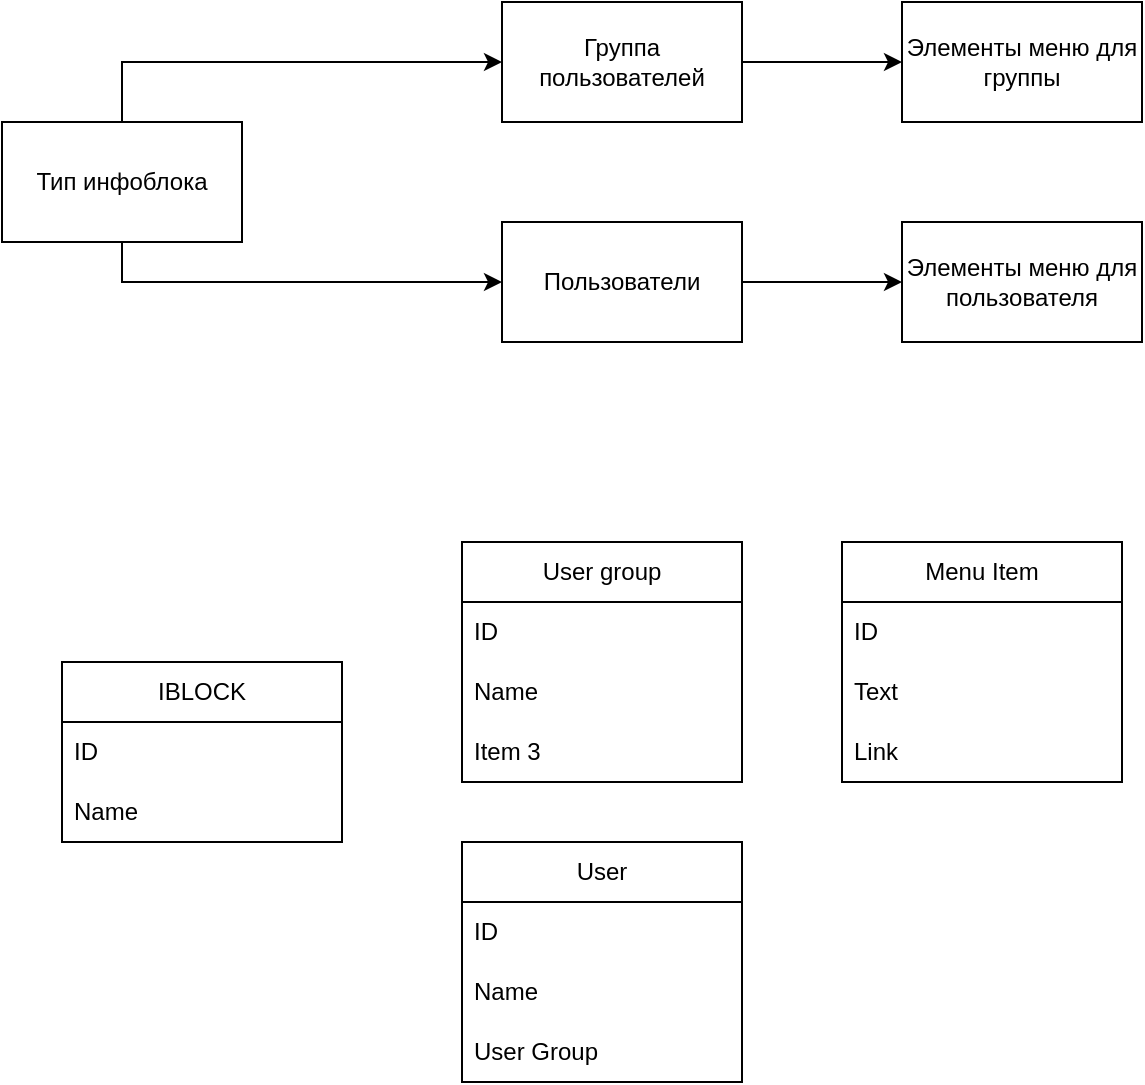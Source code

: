 <mxfile version="23.1.2" type="github">
  <diagram name="Page-1" id="EuUkEypdlGgZr67mnSQm">
    <mxGraphModel dx="646" dy="361" grid="1" gridSize="10" guides="1" tooltips="1" connect="1" arrows="1" fold="1" page="1" pageScale="1" pageWidth="850" pageHeight="1100" math="0" shadow="0">
      <root>
        <mxCell id="0" />
        <mxCell id="1" parent="0" />
        <mxCell id="vFX9jhAZ3rr9ReOf08OR-3" value="" style="edgeStyle=orthogonalEdgeStyle;rounded=0;orthogonalLoop=1;jettySize=auto;html=1;" edge="1" parent="1" source="vFX9jhAZ3rr9ReOf08OR-1" target="vFX9jhAZ3rr9ReOf08OR-2">
          <mxGeometry relative="1" as="geometry">
            <Array as="points">
              <mxPoint x="80" y="310" />
            </Array>
          </mxGeometry>
        </mxCell>
        <mxCell id="vFX9jhAZ3rr9ReOf08OR-7" value="" style="edgeStyle=orthogonalEdgeStyle;rounded=0;orthogonalLoop=1;jettySize=auto;html=1;" edge="1" parent="1" source="vFX9jhAZ3rr9ReOf08OR-1" target="vFX9jhAZ3rr9ReOf08OR-6">
          <mxGeometry relative="1" as="geometry">
            <Array as="points">
              <mxPoint x="80" y="420" />
            </Array>
          </mxGeometry>
        </mxCell>
        <mxCell id="vFX9jhAZ3rr9ReOf08OR-1" value="Тип инфоблока" style="rounded=0;whiteSpace=wrap;html=1;" vertex="1" parent="1">
          <mxGeometry x="20" y="340" width="120" height="60" as="geometry" />
        </mxCell>
        <mxCell id="vFX9jhAZ3rr9ReOf08OR-5" value="" style="edgeStyle=orthogonalEdgeStyle;rounded=0;orthogonalLoop=1;jettySize=auto;html=1;" edge="1" parent="1" source="vFX9jhAZ3rr9ReOf08OR-2" target="vFX9jhAZ3rr9ReOf08OR-4">
          <mxGeometry relative="1" as="geometry" />
        </mxCell>
        <mxCell id="vFX9jhAZ3rr9ReOf08OR-2" value="Группа пользователей" style="rounded=0;whiteSpace=wrap;html=1;" vertex="1" parent="1">
          <mxGeometry x="270" y="280" width="120" height="60" as="geometry" />
        </mxCell>
        <mxCell id="vFX9jhAZ3rr9ReOf08OR-4" value="Элементы меню для группы" style="rounded=0;whiteSpace=wrap;html=1;" vertex="1" parent="1">
          <mxGeometry x="470" y="280" width="120" height="60" as="geometry" />
        </mxCell>
        <mxCell id="vFX9jhAZ3rr9ReOf08OR-9" value="" style="edgeStyle=orthogonalEdgeStyle;rounded=0;orthogonalLoop=1;jettySize=auto;html=1;" edge="1" parent="1" source="vFX9jhAZ3rr9ReOf08OR-6" target="vFX9jhAZ3rr9ReOf08OR-8">
          <mxGeometry relative="1" as="geometry" />
        </mxCell>
        <mxCell id="vFX9jhAZ3rr9ReOf08OR-6" value="Пользователи" style="rounded=0;whiteSpace=wrap;html=1;" vertex="1" parent="1">
          <mxGeometry x="270" y="390" width="120" height="60" as="geometry" />
        </mxCell>
        <mxCell id="vFX9jhAZ3rr9ReOf08OR-8" value="Элементы меню для пользователя" style="rounded=0;whiteSpace=wrap;html=1;" vertex="1" parent="1">
          <mxGeometry x="470" y="390" width="120" height="60" as="geometry" />
        </mxCell>
        <mxCell id="vFX9jhAZ3rr9ReOf08OR-10" value="IBLOCK" style="swimlane;fontStyle=0;childLayout=stackLayout;horizontal=1;startSize=30;horizontalStack=0;resizeParent=1;resizeParentMax=0;resizeLast=0;collapsible=1;marginBottom=0;whiteSpace=wrap;html=1;" vertex="1" parent="1">
          <mxGeometry x="50" y="610" width="140" height="90" as="geometry" />
        </mxCell>
        <mxCell id="vFX9jhAZ3rr9ReOf08OR-11" value="ID" style="text;strokeColor=none;fillColor=none;align=left;verticalAlign=middle;spacingLeft=4;spacingRight=4;overflow=hidden;points=[[0,0.5],[1,0.5]];portConstraint=eastwest;rotatable=0;whiteSpace=wrap;html=1;" vertex="1" parent="vFX9jhAZ3rr9ReOf08OR-10">
          <mxGeometry y="30" width="140" height="30" as="geometry" />
        </mxCell>
        <mxCell id="vFX9jhAZ3rr9ReOf08OR-12" value="Name" style="text;strokeColor=none;fillColor=none;align=left;verticalAlign=middle;spacingLeft=4;spacingRight=4;overflow=hidden;points=[[0,0.5],[1,0.5]];portConstraint=eastwest;rotatable=0;whiteSpace=wrap;html=1;" vertex="1" parent="vFX9jhAZ3rr9ReOf08OR-10">
          <mxGeometry y="60" width="140" height="30" as="geometry" />
        </mxCell>
        <mxCell id="vFX9jhAZ3rr9ReOf08OR-14" value="User group" style="swimlane;fontStyle=0;childLayout=stackLayout;horizontal=1;startSize=30;horizontalStack=0;resizeParent=1;resizeParentMax=0;resizeLast=0;collapsible=1;marginBottom=0;whiteSpace=wrap;html=1;" vertex="1" parent="1">
          <mxGeometry x="250" y="550" width="140" height="120" as="geometry" />
        </mxCell>
        <mxCell id="vFX9jhAZ3rr9ReOf08OR-15" value="ID" style="text;strokeColor=none;fillColor=none;align=left;verticalAlign=middle;spacingLeft=4;spacingRight=4;overflow=hidden;points=[[0,0.5],[1,0.5]];portConstraint=eastwest;rotatable=0;whiteSpace=wrap;html=1;" vertex="1" parent="vFX9jhAZ3rr9ReOf08OR-14">
          <mxGeometry y="30" width="140" height="30" as="geometry" />
        </mxCell>
        <mxCell id="vFX9jhAZ3rr9ReOf08OR-16" value="Name" style="text;strokeColor=none;fillColor=none;align=left;verticalAlign=middle;spacingLeft=4;spacingRight=4;overflow=hidden;points=[[0,0.5],[1,0.5]];portConstraint=eastwest;rotatable=0;whiteSpace=wrap;html=1;" vertex="1" parent="vFX9jhAZ3rr9ReOf08OR-14">
          <mxGeometry y="60" width="140" height="30" as="geometry" />
        </mxCell>
        <mxCell id="vFX9jhAZ3rr9ReOf08OR-17" value="Item 3" style="text;strokeColor=none;fillColor=none;align=left;verticalAlign=middle;spacingLeft=4;spacingRight=4;overflow=hidden;points=[[0,0.5],[1,0.5]];portConstraint=eastwest;rotatable=0;whiteSpace=wrap;html=1;" vertex="1" parent="vFX9jhAZ3rr9ReOf08OR-14">
          <mxGeometry y="90" width="140" height="30" as="geometry" />
        </mxCell>
        <mxCell id="vFX9jhAZ3rr9ReOf08OR-18" value="Menu Item" style="swimlane;fontStyle=0;childLayout=stackLayout;horizontal=1;startSize=30;horizontalStack=0;resizeParent=1;resizeParentMax=0;resizeLast=0;collapsible=1;marginBottom=0;whiteSpace=wrap;html=1;" vertex="1" parent="1">
          <mxGeometry x="440" y="550" width="140" height="120" as="geometry" />
        </mxCell>
        <mxCell id="vFX9jhAZ3rr9ReOf08OR-19" value="ID" style="text;strokeColor=none;fillColor=none;align=left;verticalAlign=middle;spacingLeft=4;spacingRight=4;overflow=hidden;points=[[0,0.5],[1,0.5]];portConstraint=eastwest;rotatable=0;whiteSpace=wrap;html=1;" vertex="1" parent="vFX9jhAZ3rr9ReOf08OR-18">
          <mxGeometry y="30" width="140" height="30" as="geometry" />
        </mxCell>
        <mxCell id="vFX9jhAZ3rr9ReOf08OR-20" value="Text" style="text;strokeColor=none;fillColor=none;align=left;verticalAlign=middle;spacingLeft=4;spacingRight=4;overflow=hidden;points=[[0,0.5],[1,0.5]];portConstraint=eastwest;rotatable=0;whiteSpace=wrap;html=1;" vertex="1" parent="vFX9jhAZ3rr9ReOf08OR-18">
          <mxGeometry y="60" width="140" height="30" as="geometry" />
        </mxCell>
        <mxCell id="vFX9jhAZ3rr9ReOf08OR-21" value="Link" style="text;strokeColor=none;fillColor=none;align=left;verticalAlign=middle;spacingLeft=4;spacingRight=4;overflow=hidden;points=[[0,0.5],[1,0.5]];portConstraint=eastwest;rotatable=0;whiteSpace=wrap;html=1;" vertex="1" parent="vFX9jhAZ3rr9ReOf08OR-18">
          <mxGeometry y="90" width="140" height="30" as="geometry" />
        </mxCell>
        <mxCell id="vFX9jhAZ3rr9ReOf08OR-22" value="User" style="swimlane;fontStyle=0;childLayout=stackLayout;horizontal=1;startSize=30;horizontalStack=0;resizeParent=1;resizeParentMax=0;resizeLast=0;collapsible=1;marginBottom=0;whiteSpace=wrap;html=1;" vertex="1" parent="1">
          <mxGeometry x="250" y="700" width="140" height="120" as="geometry" />
        </mxCell>
        <mxCell id="vFX9jhAZ3rr9ReOf08OR-23" value="ID" style="text;strokeColor=none;fillColor=none;align=left;verticalAlign=middle;spacingLeft=4;spacingRight=4;overflow=hidden;points=[[0,0.5],[1,0.5]];portConstraint=eastwest;rotatable=0;whiteSpace=wrap;html=1;" vertex="1" parent="vFX9jhAZ3rr9ReOf08OR-22">
          <mxGeometry y="30" width="140" height="30" as="geometry" />
        </mxCell>
        <mxCell id="vFX9jhAZ3rr9ReOf08OR-24" value="Name" style="text;strokeColor=none;fillColor=none;align=left;verticalAlign=middle;spacingLeft=4;spacingRight=4;overflow=hidden;points=[[0,0.5],[1,0.5]];portConstraint=eastwest;rotatable=0;whiteSpace=wrap;html=1;" vertex="1" parent="vFX9jhAZ3rr9ReOf08OR-22">
          <mxGeometry y="60" width="140" height="30" as="geometry" />
        </mxCell>
        <mxCell id="vFX9jhAZ3rr9ReOf08OR-25" value="User Group" style="text;strokeColor=none;fillColor=none;align=left;verticalAlign=middle;spacingLeft=4;spacingRight=4;overflow=hidden;points=[[0,0.5],[1,0.5]];portConstraint=eastwest;rotatable=0;whiteSpace=wrap;html=1;" vertex="1" parent="vFX9jhAZ3rr9ReOf08OR-22">
          <mxGeometry y="90" width="140" height="30" as="geometry" />
        </mxCell>
      </root>
    </mxGraphModel>
  </diagram>
</mxfile>
